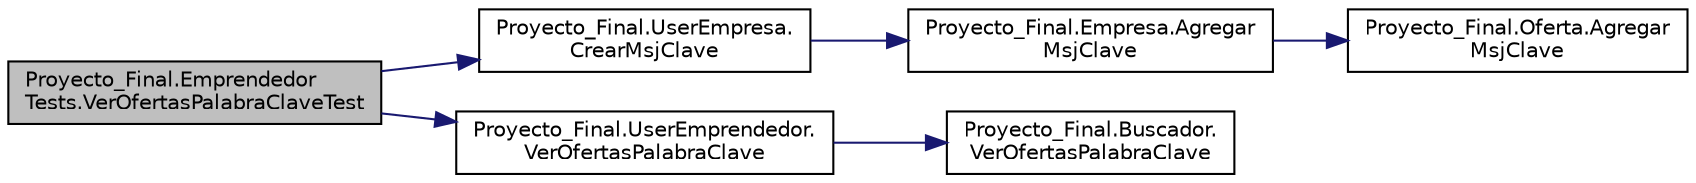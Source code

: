 digraph "Proyecto_Final.EmprendedorTests.VerOfertasPalabraClaveTest"
{
 // INTERACTIVE_SVG=YES
 // LATEX_PDF_SIZE
  edge [fontname="Helvetica",fontsize="10",labelfontname="Helvetica",labelfontsize="10"];
  node [fontname="Helvetica",fontsize="10",shape=record];
  rankdir="LR";
  Node1 [label="Proyecto_Final.Emprendedor\lTests.VerOfertasPalabraClaveTest",height=0.2,width=0.4,color="black", fillcolor="grey75", style="filled", fontcolor="black",tooltip="Prueba que se buscan correctamente las ofertas según ."];
  Node1 -> Node2 [color="midnightblue",fontsize="10",style="solid",fontname="Helvetica"];
  Node2 [label="Proyecto_Final.UserEmpresa.\lCrearMsjClave",height=0.2,width=0.4,color="black", fillcolor="white", style="filled",URL="$classProyecto__Final_1_1UserEmpresa.html#ab669b28cf365c3d39761264fe0cfcc6e",tooltip="Como empresa, quiero indicar un conjunto de palabras claves asociadas a la publicación de los materia..."];
  Node2 -> Node3 [color="midnightblue",fontsize="10",style="solid",fontname="Helvetica"];
  Node3 [label="Proyecto_Final.Empresa.Agregar\lMsjClave",height=0.2,width=0.4,color="black", fillcolor="white", style="filled",URL="$classProyecto__Final_1_1Empresa.html#aa0a26903d4018f57cec379e6c324e157",tooltip="Agrega una palabra clave a una publicacion determinada."];
  Node3 -> Node4 [color="midnightblue",fontsize="10",style="solid",fontname="Helvetica"];
  Node4 [label="Proyecto_Final.Oferta.Agregar\lMsjClave",height=0.2,width=0.4,color="black", fillcolor="white", style="filled",URL="$classProyecto__Final_1_1Oferta.html#a21dcf683780c6862d89e5f3485d58d6f",tooltip="Agrega una palabra clave a la listas de palabras clave de la oferta."];
  Node1 -> Node5 [color="midnightblue",fontsize="10",style="solid",fontname="Helvetica"];
  Node5 [label="Proyecto_Final.UserEmprendedor.\lVerOfertasPalabraClave",height=0.2,width=0.4,color="black", fillcolor="white", style="filled",URL="$classProyecto__Final_1_1UserEmprendedor.html#abc662bcf45f5bb4c5235c421620b97ba",tooltip="En base a una palabra clave, busca todas las ofertas que la contengan."];
  Node5 -> Node6 [color="midnightblue",fontsize="10",style="solid",fontname="Helvetica"];
  Node6 [label="Proyecto_Final.Buscador.\lVerOfertasPalabraClave",height=0.2,width=0.4,color="black", fillcolor="white", style="filled",URL="$classProyecto__Final_1_1Buscador.html#a006a52250da1997f883b1d649ccaa5f0",tooltip="En base a una palabra clave recibida, otorga todas las ofertas que tengan la misma palabra clave"];
}
